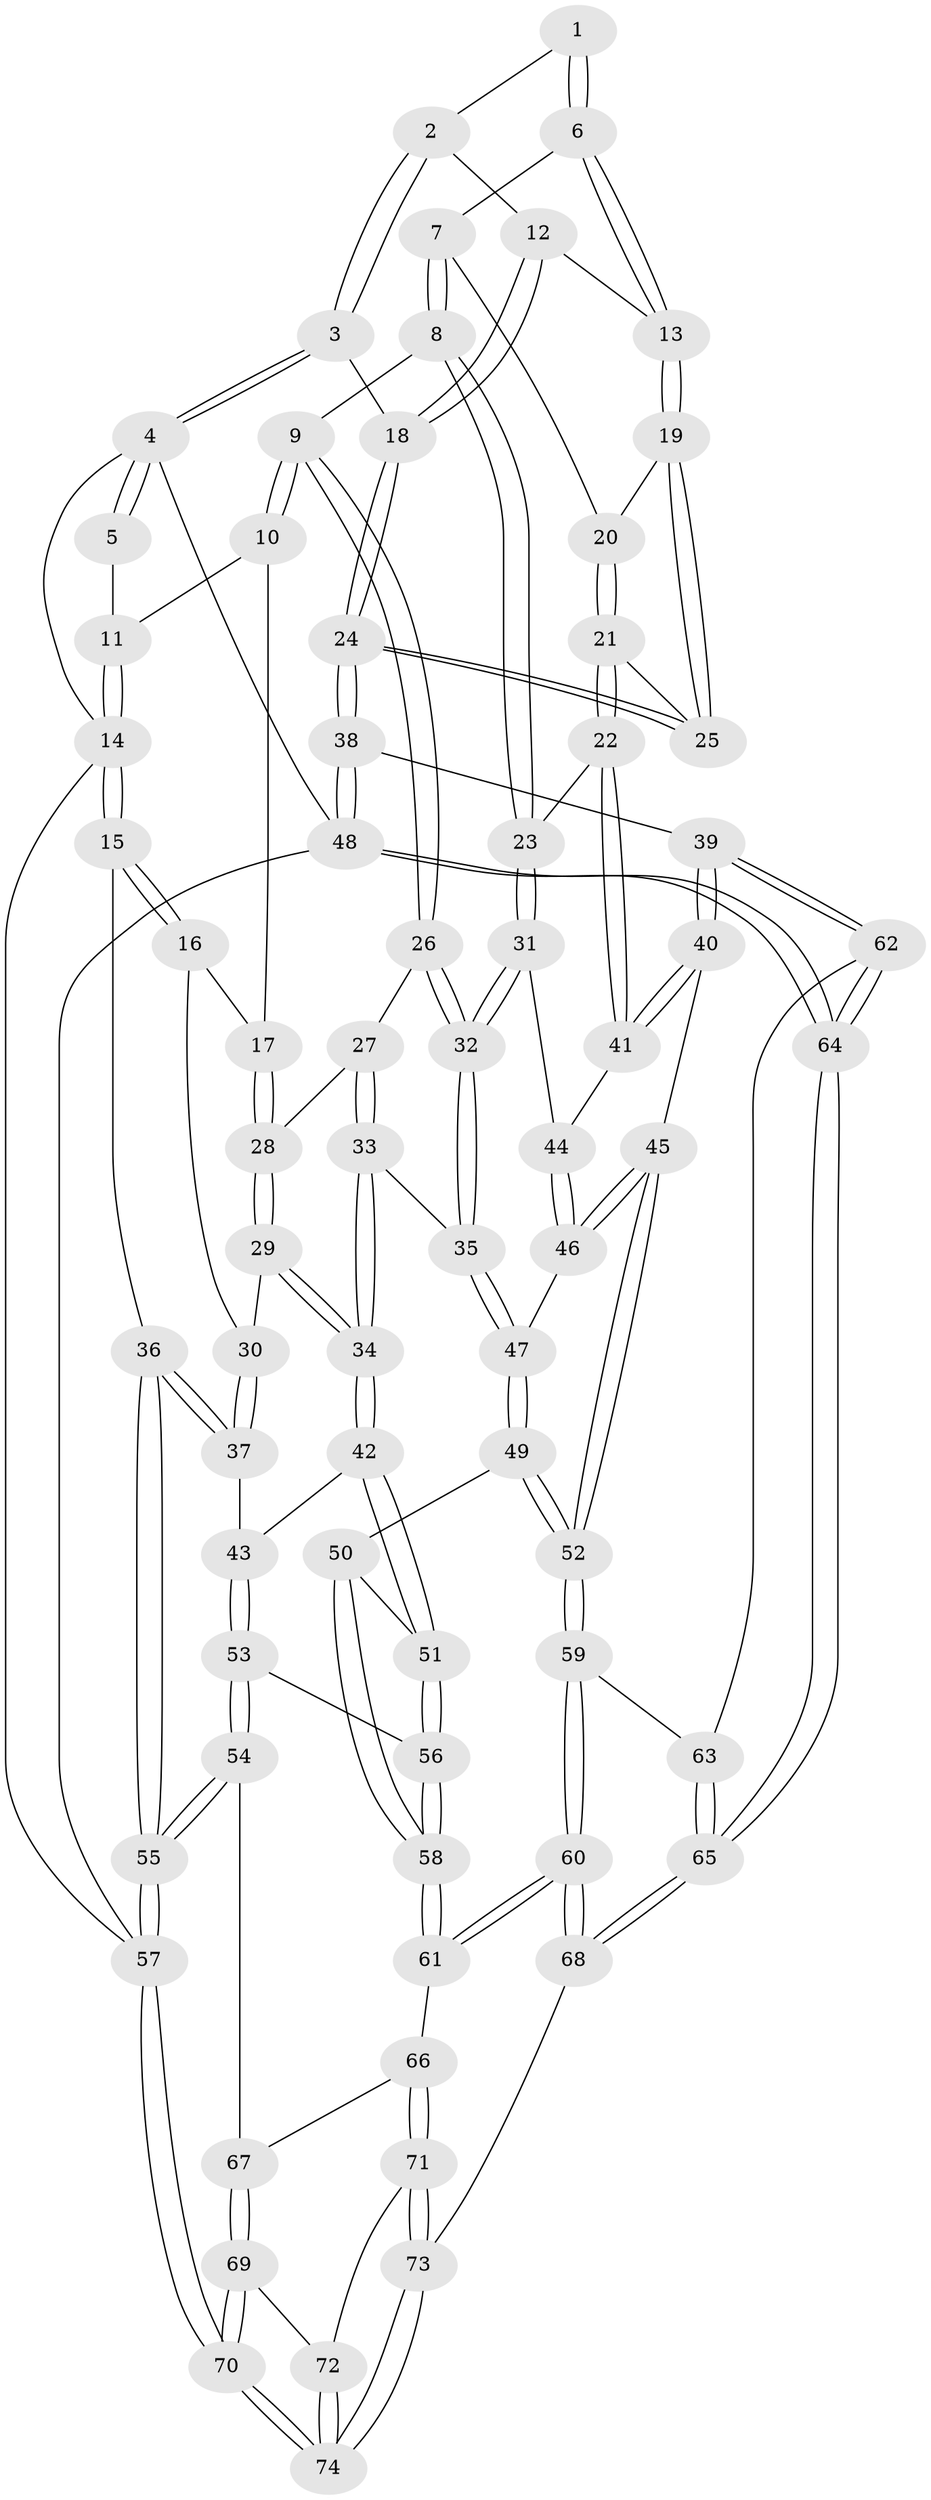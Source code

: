 // Generated by graph-tools (version 1.1) at 2025/51/03/09/25 03:51:05]
// undirected, 74 vertices, 182 edges
graph export_dot {
graph [start="1"]
  node [color=gray90,style=filled];
  1 [pos="+0.7143842711848116+0"];
  2 [pos="+0.8525884361256489+0.033459615387272455"];
  3 [pos="+1+0"];
  4 [pos="+1+0"];
  5 [pos="+0.6968589184185109+0"];
  6 [pos="+0.7108118506689936+0.11620915401528996"];
  7 [pos="+0.6804684371919243+0.16416403885168843"];
  8 [pos="+0.6352262681881745+0.1935465534056669"];
  9 [pos="+0.5787380490382626+0.19732757146672433"];
  10 [pos="+0.40236400619600426+0"];
  11 [pos="+0.40305640104810003+0"];
  12 [pos="+0.9122971721386297+0.12359685963712053"];
  13 [pos="+0.8592881268923793+0.18884936852210532"];
  14 [pos="+0+0"];
  15 [pos="+0+0.044066394813364614"];
  16 [pos="+0.2567949789079717+0.11903927808212225"];
  17 [pos="+0.29397124244497985+0.0943410931700346"];
  18 [pos="+1+0.10718008107558308"];
  19 [pos="+0.851568825994455+0.2243773381809486"];
  20 [pos="+0.6924436550012277+0.17545002377024493"];
  21 [pos="+0.8009243378063143+0.2944987256290003"];
  22 [pos="+0.7643103390385838+0.32873799954526994"];
  23 [pos="+0.7086451161104365+0.32342236623540926"];
  24 [pos="+1+0.45768551229482685"];
  25 [pos="+0.8435737811864986+0.27297702558694426"];
  26 [pos="+0.5376224805212024+0.2582353409033423"];
  27 [pos="+0.40432496452549266+0.22636391922358806"];
  28 [pos="+0.3501293562458787+0.18291465922620975"];
  29 [pos="+0.32252495139357434+0.35142288708450314"];
  30 [pos="+0.17218432606897516+0.26339000543622265"];
  31 [pos="+0.5793172207232652+0.3855456320197619"];
  32 [pos="+0.553325673059033+0.3902302033838089"];
  33 [pos="+0.4174916794577157+0.42226817006290274"];
  34 [pos="+0.35677460805851396+0.44935371056252027"];
  35 [pos="+0.5390327722098422+0.4101616704384076"];
  36 [pos="+0+0.42697354122829434"];
  37 [pos="+0.013066910699312732+0.4223162729925119"];
  38 [pos="+1+0.5575548830430407"];
  39 [pos="+0.9587770038839871+0.5877872983955956"];
  40 [pos="+0.8926673938112561+0.5760319317428232"];
  41 [pos="+0.7679450049830111+0.3595716480163495"];
  42 [pos="+0.2944413268197678+0.5220189811247266"];
  43 [pos="+0.20374720403151897+0.506342782691438"];
  44 [pos="+0.7084428563228184+0.4470905275049282"];
  45 [pos="+0.8328062996025235+0.5833435442764405"];
  46 [pos="+0.7296899732497766+0.5441253089277781"];
  47 [pos="+0.5890819707794188+0.5535950804224874"];
  48 [pos="+1+1"];
  49 [pos="+0.5593908401846135+0.614727039381835"];
  50 [pos="+0.5042563479946067+0.6353732090135209"];
  51 [pos="+0.2978972977904041+0.5285986397683227"];
  52 [pos="+0.6670243588266859+0.7538685633083569"];
  53 [pos="+0.1283887364379476+0.7987934994752098"];
  54 [pos="+0.1239665242256058+0.802815880832994"];
  55 [pos="+0+0.8175162839672242"];
  56 [pos="+0.3022014001857586+0.7125439617038541"];
  57 [pos="+0+1"];
  58 [pos="+0.4215871000921315+0.8140588172500473"];
  59 [pos="+0.6665457066470643+0.8108865383634337"];
  60 [pos="+0.5971382876526016+0.8979416424025027"];
  61 [pos="+0.42360411036384366+0.820903677129725"];
  62 [pos="+0.8362450745907974+0.8250568491844076"];
  63 [pos="+0.8140363669294888+0.8287583347031793"];
  64 [pos="+1+1"];
  65 [pos="+0.7190850601437453+1"];
  66 [pos="+0.38351582982616916+0.8652487860609616"];
  67 [pos="+0.1899956150454091+0.8682449233918108"];
  68 [pos="+0.6498742983584933+1"];
  69 [pos="+0.22432383825580343+1"];
  70 [pos="+0.16566426978381066+1"];
  71 [pos="+0.3783202646889182+0.8820404006673371"];
  72 [pos="+0.32727203593015247+0.9301964935411284"];
  73 [pos="+0.4222241156780835+1"];
  74 [pos="+0.3394481026598997+1"];
  1 -- 2;
  1 -- 6;
  1 -- 6;
  2 -- 3;
  2 -- 3;
  2 -- 12;
  3 -- 4;
  3 -- 4;
  3 -- 18;
  4 -- 5;
  4 -- 5;
  4 -- 14;
  4 -- 48;
  5 -- 11;
  6 -- 7;
  6 -- 13;
  6 -- 13;
  7 -- 8;
  7 -- 8;
  7 -- 20;
  8 -- 9;
  8 -- 23;
  8 -- 23;
  9 -- 10;
  9 -- 10;
  9 -- 26;
  9 -- 26;
  10 -- 11;
  10 -- 17;
  11 -- 14;
  11 -- 14;
  12 -- 13;
  12 -- 18;
  12 -- 18;
  13 -- 19;
  13 -- 19;
  14 -- 15;
  14 -- 15;
  14 -- 57;
  15 -- 16;
  15 -- 16;
  15 -- 36;
  16 -- 17;
  16 -- 30;
  17 -- 28;
  17 -- 28;
  18 -- 24;
  18 -- 24;
  19 -- 20;
  19 -- 25;
  19 -- 25;
  20 -- 21;
  20 -- 21;
  21 -- 22;
  21 -- 22;
  21 -- 25;
  22 -- 23;
  22 -- 41;
  22 -- 41;
  23 -- 31;
  23 -- 31;
  24 -- 25;
  24 -- 25;
  24 -- 38;
  24 -- 38;
  26 -- 27;
  26 -- 32;
  26 -- 32;
  27 -- 28;
  27 -- 33;
  27 -- 33;
  28 -- 29;
  28 -- 29;
  29 -- 30;
  29 -- 34;
  29 -- 34;
  30 -- 37;
  30 -- 37;
  31 -- 32;
  31 -- 32;
  31 -- 44;
  32 -- 35;
  32 -- 35;
  33 -- 34;
  33 -- 34;
  33 -- 35;
  34 -- 42;
  34 -- 42;
  35 -- 47;
  35 -- 47;
  36 -- 37;
  36 -- 37;
  36 -- 55;
  36 -- 55;
  37 -- 43;
  38 -- 39;
  38 -- 48;
  38 -- 48;
  39 -- 40;
  39 -- 40;
  39 -- 62;
  39 -- 62;
  40 -- 41;
  40 -- 41;
  40 -- 45;
  41 -- 44;
  42 -- 43;
  42 -- 51;
  42 -- 51;
  43 -- 53;
  43 -- 53;
  44 -- 46;
  44 -- 46;
  45 -- 46;
  45 -- 46;
  45 -- 52;
  45 -- 52;
  46 -- 47;
  47 -- 49;
  47 -- 49;
  48 -- 64;
  48 -- 64;
  48 -- 57;
  49 -- 50;
  49 -- 52;
  49 -- 52;
  50 -- 51;
  50 -- 58;
  50 -- 58;
  51 -- 56;
  51 -- 56;
  52 -- 59;
  52 -- 59;
  53 -- 54;
  53 -- 54;
  53 -- 56;
  54 -- 55;
  54 -- 55;
  54 -- 67;
  55 -- 57;
  55 -- 57;
  56 -- 58;
  56 -- 58;
  57 -- 70;
  57 -- 70;
  58 -- 61;
  58 -- 61;
  59 -- 60;
  59 -- 60;
  59 -- 63;
  60 -- 61;
  60 -- 61;
  60 -- 68;
  60 -- 68;
  61 -- 66;
  62 -- 63;
  62 -- 64;
  62 -- 64;
  63 -- 65;
  63 -- 65;
  64 -- 65;
  64 -- 65;
  65 -- 68;
  65 -- 68;
  66 -- 67;
  66 -- 71;
  66 -- 71;
  67 -- 69;
  67 -- 69;
  68 -- 73;
  69 -- 70;
  69 -- 70;
  69 -- 72;
  70 -- 74;
  70 -- 74;
  71 -- 72;
  71 -- 73;
  71 -- 73;
  72 -- 74;
  72 -- 74;
  73 -- 74;
  73 -- 74;
}
